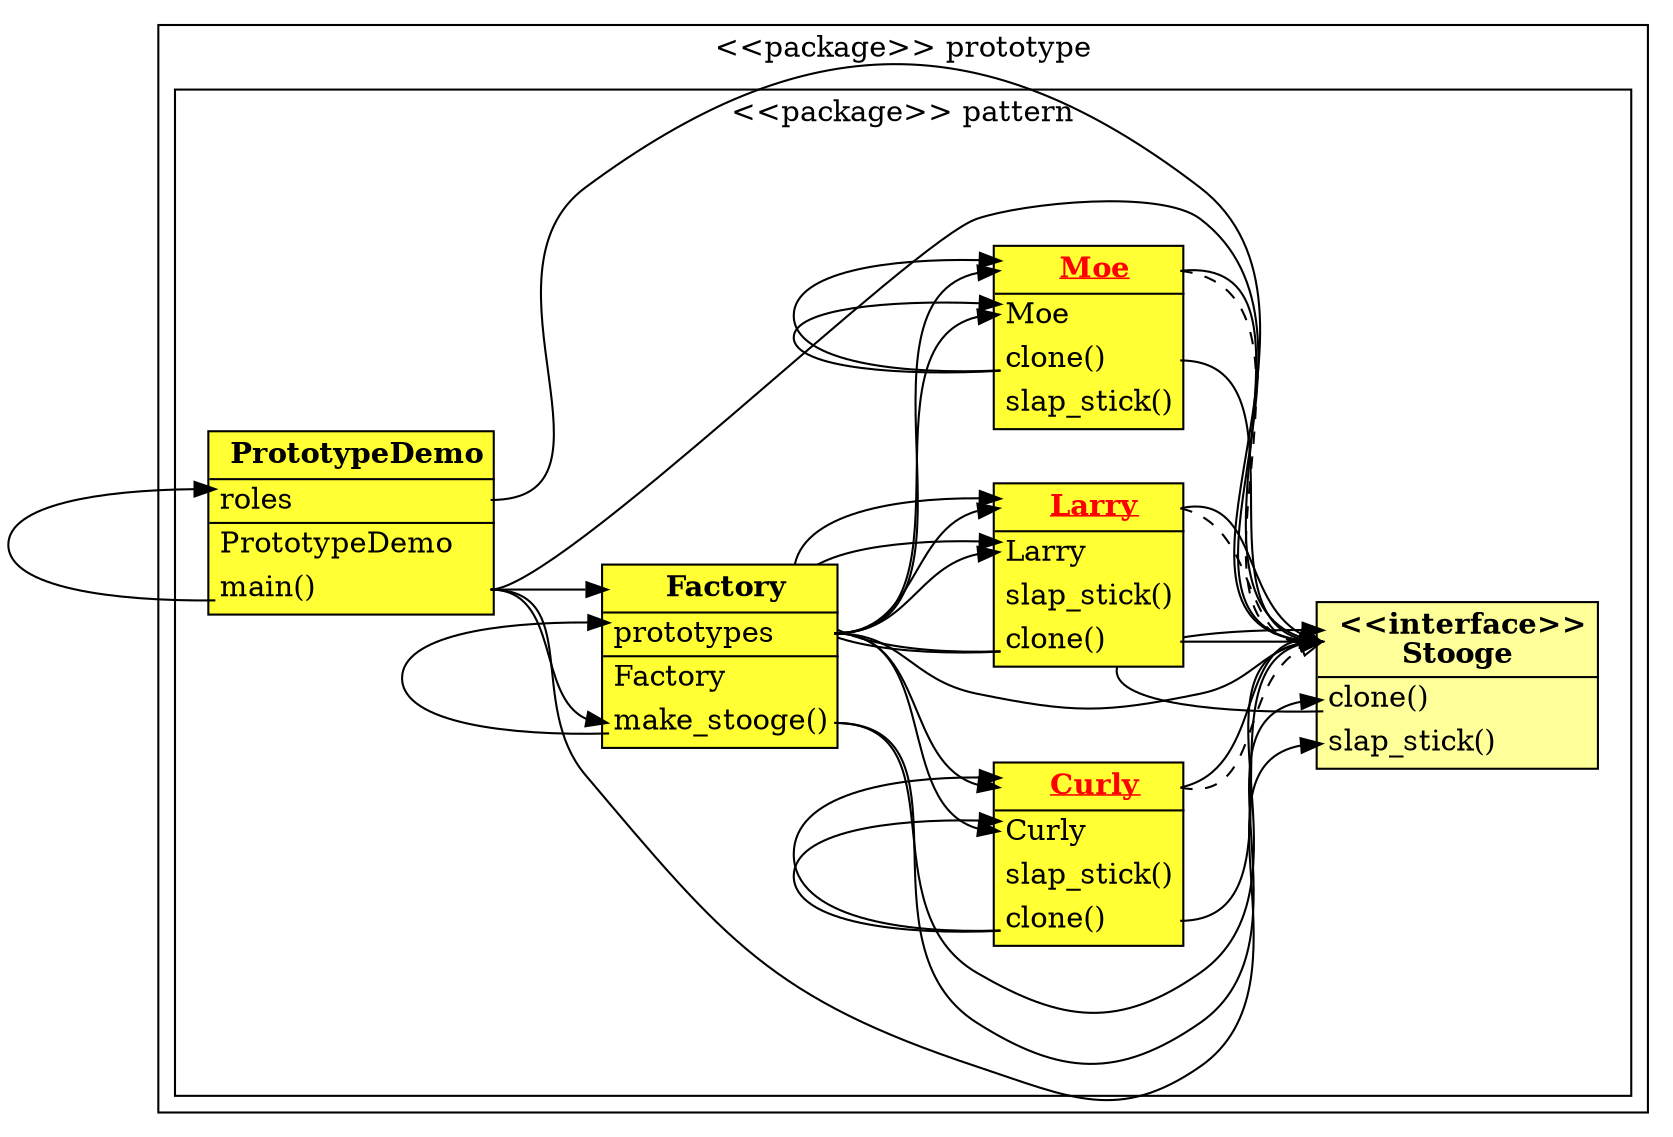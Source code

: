 digraph G {
rankdir=LR;
ranksep=equally;
compound=true;
subgraph cluster0 {
label= <<FONT COLOR="black">&lt;&lt;package&gt;&gt; prototype</FONT>>
subgraph cluster1 {
label= <<FONT COLOR="black">&lt;&lt;package&gt;&gt; pattern</FONT>>
18 [ label = <<TABLE BGCOLOR="#FFFF33"> <TR> <TD PORT="18" BORDER="0"> <FONT COLOR="red"><B><U>Curly</U></B></FONT></TD></TR>
<HR/><TR><TD PORT="20" ALIGN="LEFT" BORDER="0"><FONT COLOR="black">Curly</FONT></TD></TR>
<TR><TD PORT="19" ALIGN="LEFT" BORDER="0"><FONT COLOR="black">slap_stick()</FONT></TD></TR>
<TR><TD PORT="4" ALIGN="LEFT" BORDER="0"><FONT COLOR="black">clone()</FONT></TD></TR>
</TABLE>>, shape = "none" ];
2 [ label = <<TABLE BGCOLOR="#FFFF99"> <TR> <TD PORT="2" BORDER="0"> <FONT COLOR="black"><B>&lt;&lt;interface&gt;&gt;<BR/>Stooge</B></FONT></TD></TR>
<HR/><TR><TD PORT="10" ALIGN="LEFT" BORDER="0"><FONT COLOR="black">clone()</FONT></TD></TR>
<TR><TD PORT="11" ALIGN="LEFT" BORDER="0"><FONT COLOR="black">slap_stick()</FONT></TD></TR>
</TABLE>>, shape = "none" ];
12 [ label = <<TABLE BGCOLOR="#FFFF33"> <TR> <TD PORT="12" BORDER="0"> <FONT COLOR="red"><B><U>Larry</U></B></FONT></TD></TR>
<HR/><TR><TD PORT="14" ALIGN="LEFT" BORDER="0"><FONT COLOR="black">Larry</FONT></TD></TR>
<TR><TD PORT="13" ALIGN="LEFT" BORDER="0"><FONT COLOR="black">slap_stick()</FONT></TD></TR>
<TR><TD PORT="8" ALIGN="LEFT" BORDER="0"><FONT COLOR="black">clone()</FONT></TD></TR>
</TABLE>>, shape = "none" ];
15 [ label = <<TABLE BGCOLOR="#FFFF33"> <TR> <TD PORT="15" BORDER="0"> <FONT COLOR="red"><B><U>Moe</U></B></FONT></TD></TR>
<HR/><TR><TD PORT="17" ALIGN="LEFT" BORDER="0"><FONT COLOR="black">Moe</FONT></TD></TR>
<TR><TD PORT="7" ALIGN="LEFT" BORDER="0"><FONT COLOR="black">clone()</FONT></TD></TR>
<TR><TD PORT="16" ALIGN="LEFT" BORDER="0"><FONT COLOR="black">slap_stick()</FONT></TD></TR>
</TABLE>>, shape = "none" ];
23 [ label = <<TABLE BGCOLOR="#FFFF33"> <TR> <TD PORT="23" BORDER="0"> <FONT COLOR="black"><B>PrototypeDemo</B></FONT></TD></TR>
<HR/><TR><TD PORT="3" ALIGN="LEFT" BORDER="0"><FONT COLOR="black">roles</FONT></TD></TR>
<HR/><TR><TD PORT="24" ALIGN="LEFT" BORDER="0"><FONT COLOR="black">PrototypeDemo</FONT></TD></TR>
<TR><TD PORT="9" ALIGN="LEFT" BORDER="0"><FONT COLOR="black">main()</FONT></TD></TR>
</TABLE>>, shape = "none" ];
21 [ label = <<TABLE BGCOLOR="#FFFF33"> <TR> <TD PORT="21" BORDER="0"> <FONT COLOR="black"><B>Factory</B></FONT></TD></TR>
<HR/><TR><TD PORT="6" ALIGN="LEFT" BORDER="0"><FONT COLOR="black">prototypes</FONT></TD></TR>
<HR/><TR><TD PORT="22" ALIGN="LEFT" BORDER="0"><FONT COLOR="black">Factory</FONT></TD></TR>
<TR><TD PORT="5" ALIGN="LEFT" BORDER="0"><FONT COLOR="black">make_stooge()</FONT></TD></TR>
</TABLE>>, shape = "none" ];
}
}
18:4 -> 18:18 [style = solid, color = black, penwidth = 1, arrowhead = normal ];
18:4 -> 2:2 [style = solid, color = black, penwidth = 1, arrowhead = normal ];
18:4 -> 18:20 [style = solid, color = black, penwidth = 1, arrowhead = normal ];
18:18 -> 2:2 [style = dashed, color = black, penwidth = 1, arrowhead = empty ];
18:18 -> 2:2 [style = solid, color = black, penwidth = 1, arrowhead = normal ];
2:10 -> 2:2 [style = solid, color = black, penwidth = 1, arrowhead = normal ];
12:8 -> 2:2 [style = solid, color = black, penwidth = 1, arrowhead = normal ];
12:8 -> 12:12 [style = solid, color = black, penwidth = 1, arrowhead = normal ];
12:8 -> 12:14 [style = solid, color = black, penwidth = 1, arrowhead = normal ];
12:12 -> 2:2 [style = dashed, color = black, penwidth = 1, arrowhead = empty ];
12:12 -> 2:2 [style = solid, color = black, penwidth = 1, arrowhead = normal ];
15:7 -> 2:2 [style = solid, color = black, penwidth = 1, arrowhead = normal ];
15:7 -> 15:17 [style = solid, color = black, penwidth = 1, arrowhead = normal ];
15:7 -> 15:15 [style = solid, color = black, penwidth = 1, arrowhead = normal ];
15:15 -> 2:2 [style = dashed, color = black, penwidth = 1, arrowhead = empty ];
15:15 -> 2:2 [style = solid, color = black, penwidth = 1, arrowhead = normal ];
23:3 -> 2:2 [style = solid, color = black, penwidth = 1, arrowhead = normal ];
23:9 -> 2:2 [style = solid, color = black, penwidth = 1, arrowhead = normal ];
23:9 -> 23:3 [style = solid, color = black, penwidth = 1, arrowhead = normal ];
23:9 -> 21:5 [style = solid, color = black, penwidth = 1, arrowhead = normal ];
23:9 -> 2:11 [style = solid, color = black, penwidth = 1, arrowhead = normal ];
23:9 -> 21:21 [style = solid, color = black, penwidth = 1, arrowhead = normal ];
21:6 -> 18:18 [style = solid, color = black, penwidth = 1, arrowhead = normal ];
21:6 -> 2:2 [style = solid, color = black, penwidth = 1, arrowhead = normal ];
21:6 -> 12:12 [style = solid, color = black, penwidth = 1, arrowhead = normal ];
21:6 -> 12:14 [style = solid, color = black, penwidth = 1, arrowhead = normal ];
21:6 -> 15:17 [style = solid, color = black, penwidth = 1, arrowhead = normal ];
21:6 -> 15:15 [style = solid, color = black, penwidth = 1, arrowhead = normal ];
21:6 -> 18:20 [style = solid, color = black, penwidth = 1, arrowhead = normal ];
21:5 -> 2:2 [style = solid, color = black, penwidth = 1, arrowhead = normal ];
21:5 -> 21:6 [style = solid, color = black, penwidth = 1, arrowhead = normal ];
21:5 -> 2:10 [style = solid, color = black, penwidth = 1, arrowhead = normal ];
}
